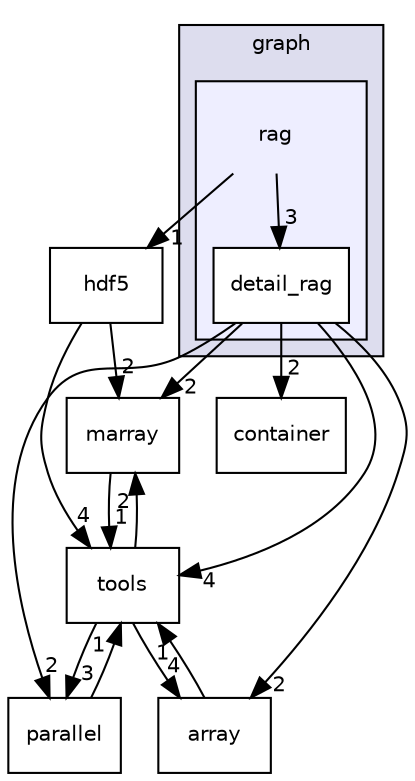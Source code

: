 digraph "/home/tbeier/src/nifty/include/nifty/graph/rag" {
  compound=true
  node [ fontsize="10", fontname="Helvetica"];
  edge [ labelfontsize="10", labelfontname="Helvetica"];
  subgraph clusterdir_97733e685c53c2f7d0cfad6459fbedee {
    graph [ bgcolor="#ddddee", pencolor="black", label="graph" fontname="Helvetica", fontsize="10", URL="dir_97733e685c53c2f7d0cfad6459fbedee.html"]
  subgraph clusterdir_1105b492faf680061d5351b41abc5428 {
    graph [ bgcolor="#eeeeff", pencolor="black", label="" URL="dir_1105b492faf680061d5351b41abc5428.html"];
    dir_1105b492faf680061d5351b41abc5428 [shape=plaintext label="rag"];
    dir_681220e356495e916adcc138c6b8d7b2 [shape=box label="detail_rag" color="black" fillcolor="white" style="filled" URL="dir_681220e356495e916adcc138c6b8d7b2.html"];
  }
  }
  dir_a22bb1530892e4738b3677e9e7907ab8 [shape=box label="array" URL="dir_a22bb1530892e4738b3677e9e7907ab8.html"];
  dir_17f499c2f294a99c0e56203d95f57e32 [shape=box label="container" URL="dir_17f499c2f294a99c0e56203d95f57e32.html"];
  dir_a5805c09741c72075d0cbb87a1fc4308 [shape=box label="hdf5" URL="dir_a5805c09741c72075d0cbb87a1fc4308.html"];
  dir_caeeccf02b448f463ccc8270b8548099 [shape=box label="parallel" URL="dir_caeeccf02b448f463ccc8270b8548099.html"];
  dir_c3672bffa74d8c5772db4d4fa143fc52 [shape=box label="marray" URL="dir_c3672bffa74d8c5772db4d4fa143fc52.html"];
  dir_696766375fbed7c9f8dc2e8fc7640177 [shape=box label="tools" URL="dir_696766375fbed7c9f8dc2e8fc7640177.html"];
  dir_1105b492faf680061d5351b41abc5428->dir_681220e356495e916adcc138c6b8d7b2 [headlabel="3", labeldistance=1.5 headhref="dir_000031_000032.html"];
  dir_1105b492faf680061d5351b41abc5428->dir_a5805c09741c72075d0cbb87a1fc4308 [headlabel="1", labeldistance=1.5 headhref="dir_000031_000035.html"];
  dir_a22bb1530892e4738b3677e9e7907ab8->dir_696766375fbed7c9f8dc2e8fc7640177 [headlabel="1", labeldistance=1.5 headhref="dir_000004_000045.html"];
  dir_681220e356495e916adcc138c6b8d7b2->dir_a22bb1530892e4738b3677e9e7907ab8 [headlabel="2", labeldistance=1.5 headhref="dir_000032_000004.html"];
  dir_681220e356495e916adcc138c6b8d7b2->dir_17f499c2f294a99c0e56203d95f57e32 [headlabel="2", labeldistance=1.5 headhref="dir_000032_000007.html"];
  dir_681220e356495e916adcc138c6b8d7b2->dir_caeeccf02b448f463ccc8270b8548099 [headlabel="2", labeldistance=1.5 headhref="dir_000032_000041.html"];
  dir_681220e356495e916adcc138c6b8d7b2->dir_c3672bffa74d8c5772db4d4fa143fc52 [headlabel="2", labeldistance=1.5 headhref="dir_000032_000038.html"];
  dir_681220e356495e916adcc138c6b8d7b2->dir_696766375fbed7c9f8dc2e8fc7640177 [headlabel="4", labeldistance=1.5 headhref="dir_000032_000045.html"];
  dir_a5805c09741c72075d0cbb87a1fc4308->dir_c3672bffa74d8c5772db4d4fa143fc52 [headlabel="2", labeldistance=1.5 headhref="dir_000035_000038.html"];
  dir_a5805c09741c72075d0cbb87a1fc4308->dir_696766375fbed7c9f8dc2e8fc7640177 [headlabel="4", labeldistance=1.5 headhref="dir_000035_000045.html"];
  dir_caeeccf02b448f463ccc8270b8548099->dir_696766375fbed7c9f8dc2e8fc7640177 [headlabel="1", labeldistance=1.5 headhref="dir_000041_000045.html"];
  dir_c3672bffa74d8c5772db4d4fa143fc52->dir_696766375fbed7c9f8dc2e8fc7640177 [headlabel="1", labeldistance=1.5 headhref="dir_000038_000045.html"];
  dir_696766375fbed7c9f8dc2e8fc7640177->dir_a22bb1530892e4738b3677e9e7907ab8 [headlabel="4", labeldistance=1.5 headhref="dir_000045_000004.html"];
  dir_696766375fbed7c9f8dc2e8fc7640177->dir_caeeccf02b448f463ccc8270b8548099 [headlabel="3", labeldistance=1.5 headhref="dir_000045_000041.html"];
  dir_696766375fbed7c9f8dc2e8fc7640177->dir_c3672bffa74d8c5772db4d4fa143fc52 [headlabel="2", labeldistance=1.5 headhref="dir_000045_000038.html"];
}
